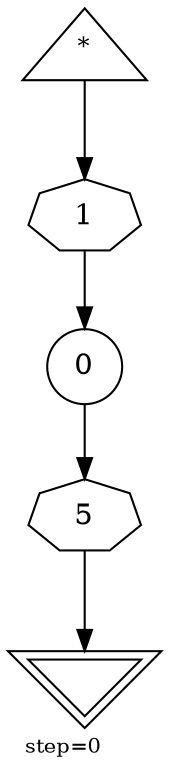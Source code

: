digraph {
  graph  [labelloc=bottom,labeljust=left,fontsize="10",label="step=0"];
  "486" [shape=invtriangle,peripheries="2",label="",labelfontcolor=black,color=black];
  "489" [shape=circle,peripheries="1",label=<0>,labelfontcolor=black,color=black];
  "498" [shape=triangle,peripheries="1",label=<<SUP>*</SUP>>,labelfontcolor=black,color=black];
  "491" [label=<5>,peripheries="1",color=black,shape=septagon];
  "489" -> "491" [color=black];
  "491" -> "486" [color=black];
  "502" [label=<1>,peripheries="1",color=black,shape=septagon];
  "498" -> "502" [color=black];
  "502" -> "489" [color=black];
}